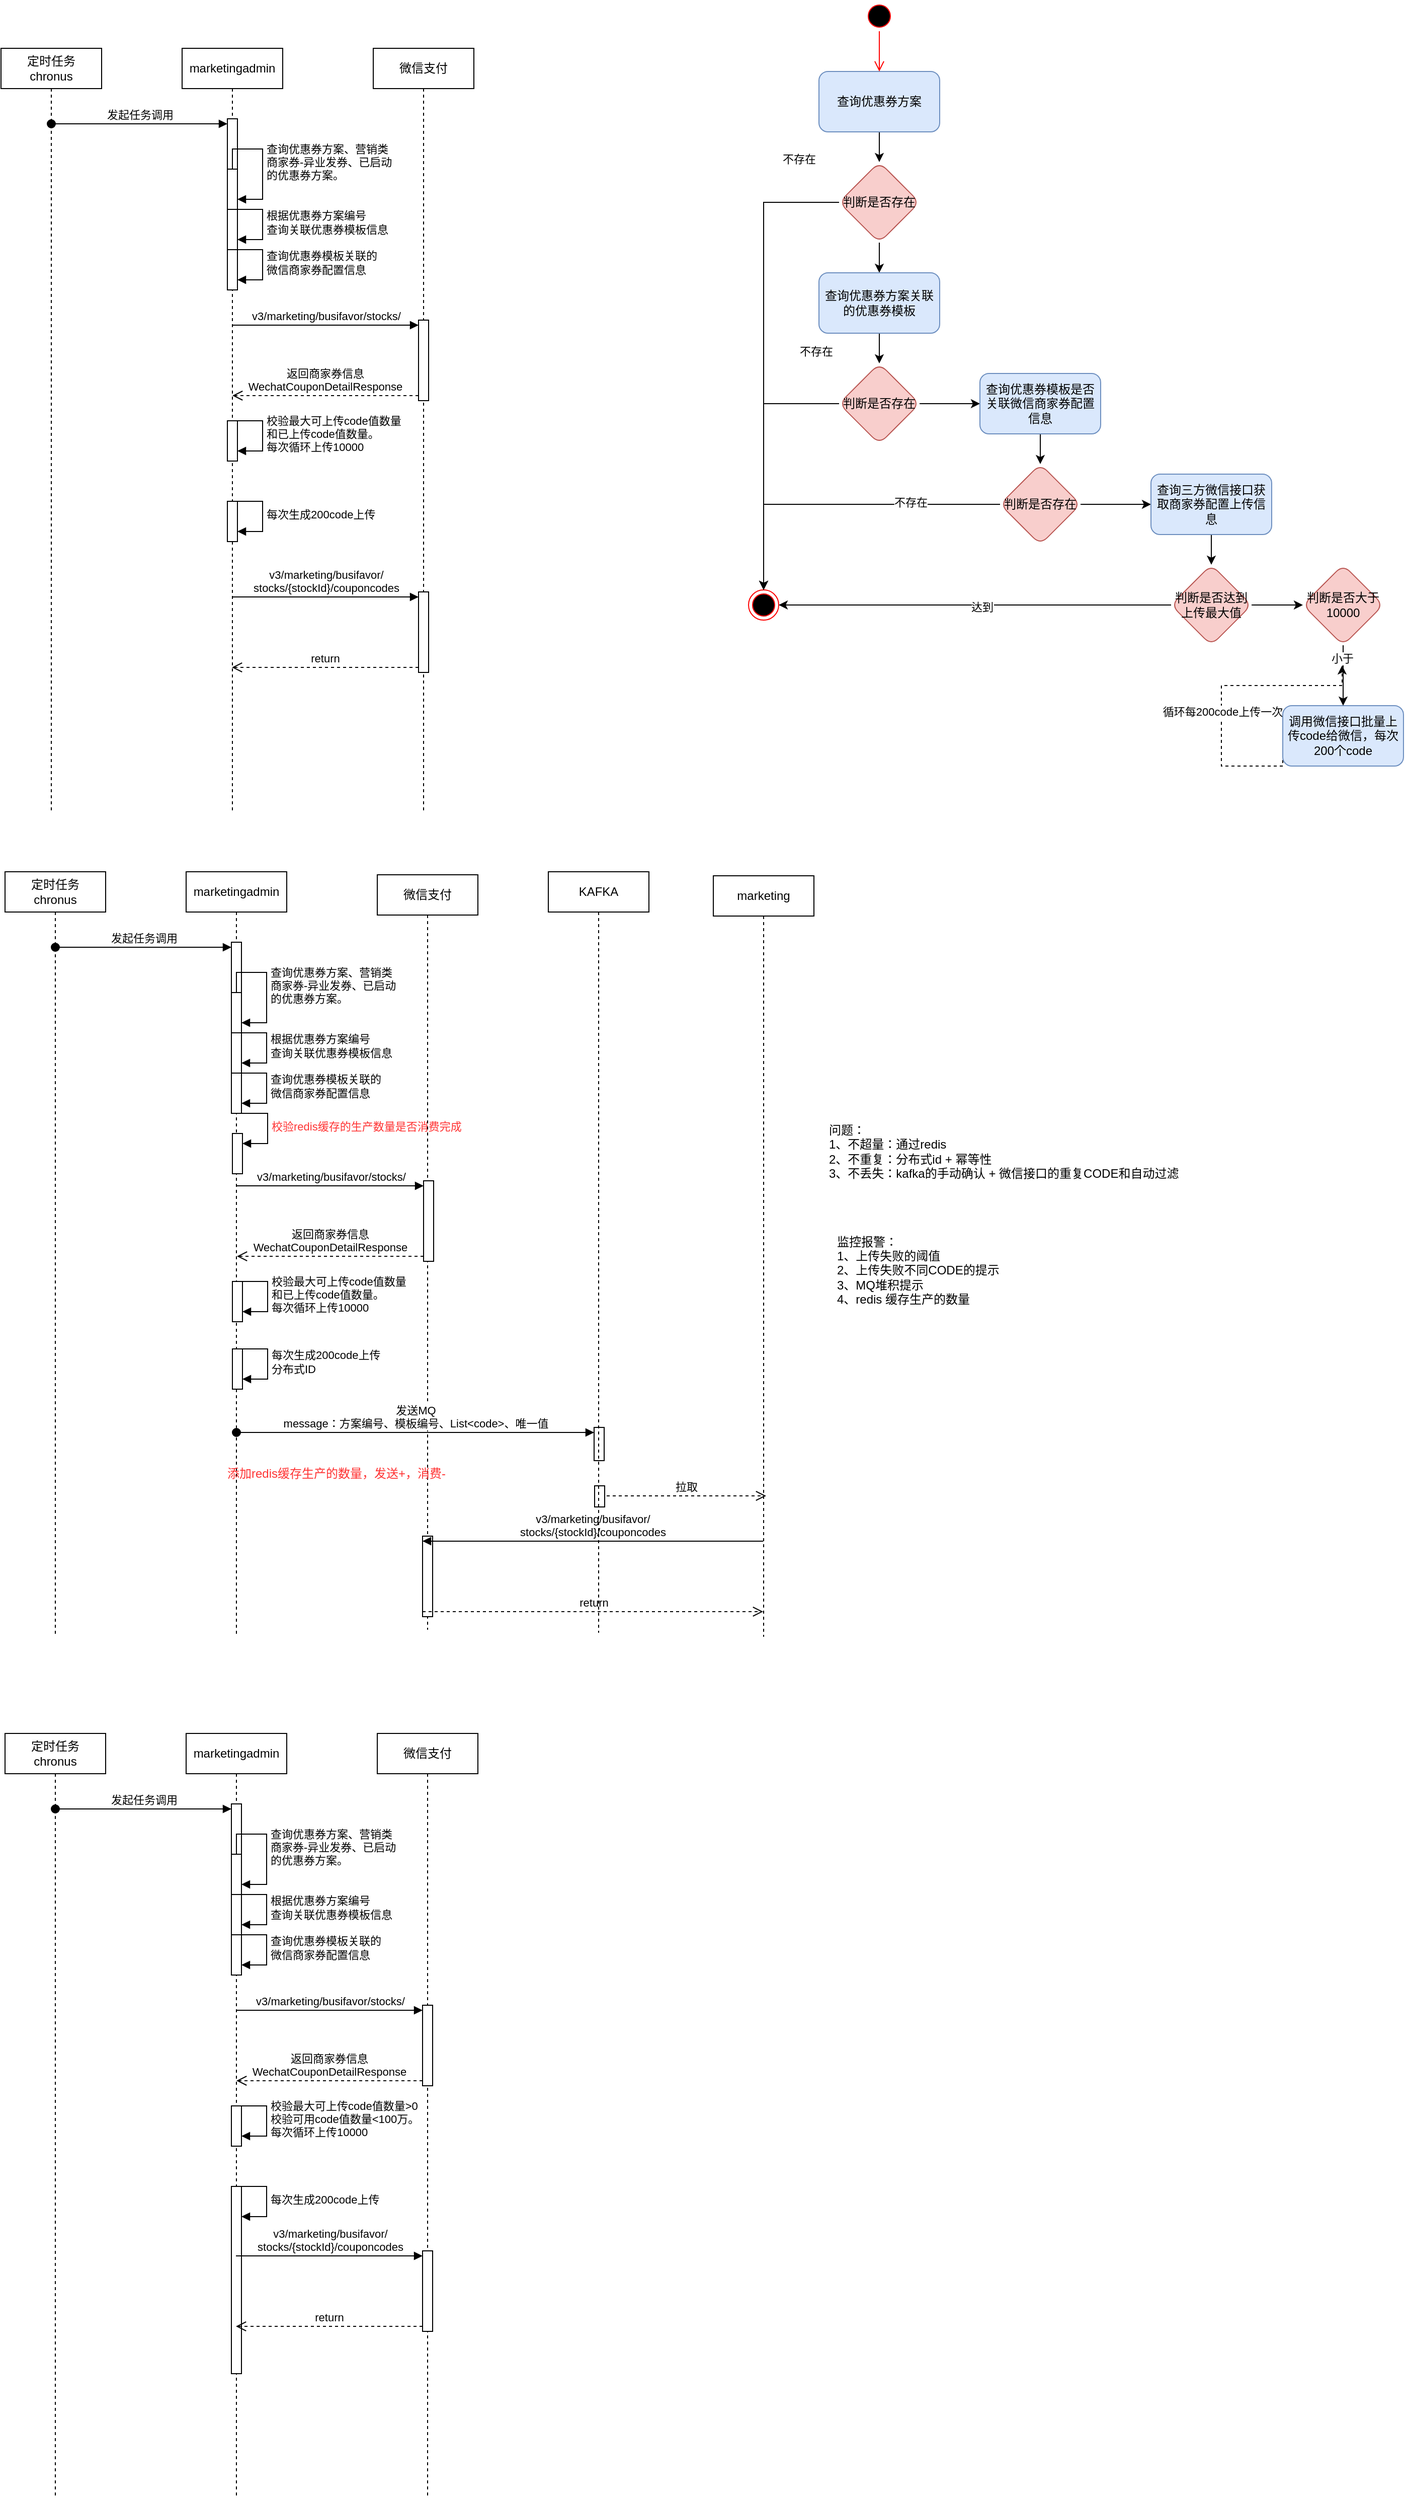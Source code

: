 <mxfile version="26.2.13">
  <diagram name="第 1 页" id="9Iu8Gb6HDnmRLWSJVNTP">
    <mxGraphModel dx="1428" dy="838" grid="0" gridSize="10" guides="1" tooltips="1" connect="1" arrows="1" fold="1" page="1" pageScale="1" pageWidth="827" pageHeight="1169" math="0" shadow="0">
      <root>
        <mxCell id="0" />
        <mxCell id="1" parent="0" />
        <mxCell id="CYJVAqYGloL1yQLMluif-1" value="定时任务&lt;div&gt;chronus&lt;/div&gt;" style="shape=umlLifeline;perimeter=lifelinePerimeter;whiteSpace=wrap;html=1;container=1;dropTarget=0;collapsible=0;recursiveResize=0;outlineConnect=0;portConstraint=eastwest;newEdgeStyle={&quot;curved&quot;:0,&quot;rounded&quot;:0};" parent="1" vertex="1">
          <mxGeometry x="183" y="63" width="100" height="760" as="geometry" />
        </mxCell>
        <mxCell id="CYJVAqYGloL1yQLMluif-2" value="marketingadmin" style="shape=umlLifeline;perimeter=lifelinePerimeter;whiteSpace=wrap;html=1;container=1;dropTarget=0;collapsible=0;recursiveResize=0;outlineConnect=0;portConstraint=eastwest;newEdgeStyle={&quot;curved&quot;:0,&quot;rounded&quot;:0};" parent="1" vertex="1">
          <mxGeometry x="363" y="63" width="100" height="760" as="geometry" />
        </mxCell>
        <mxCell id="CYJVAqYGloL1yQLMluif-5" value="" style="html=1;points=[[0,0,0,0,5],[0,1,0,0,-5],[1,0,0,0,5],[1,1,0,0,-5]];perimeter=orthogonalPerimeter;outlineConnect=0;targetShapes=umlLifeline;portConstraint=eastwest;newEdgeStyle={&quot;curved&quot;:0,&quot;rounded&quot;:0};" parent="CYJVAqYGloL1yQLMluif-2" vertex="1">
          <mxGeometry x="45" y="70" width="10" height="80" as="geometry" />
        </mxCell>
        <mxCell id="CYJVAqYGloL1yQLMluif-7" value="" style="html=1;points=[[0,0,0,0,5],[0,1,0,0,-5],[1,0,0,0,5],[1,1,0,0,-5]];perimeter=orthogonalPerimeter;outlineConnect=0;targetShapes=umlLifeline;portConstraint=eastwest;newEdgeStyle={&quot;curved&quot;:0,&quot;rounded&quot;:0};" parent="CYJVAqYGloL1yQLMluif-2" vertex="1">
          <mxGeometry x="45" y="120" width="10" height="40" as="geometry" />
        </mxCell>
        <mxCell id="CYJVAqYGloL1yQLMluif-8" value="查询优惠券方案、营销类&lt;div&gt;商家券-异业发券、已启动&lt;/div&gt;&lt;div&gt;的优惠券方案。&lt;/div&gt;" style="html=1;align=left;spacingLeft=2;endArrow=block;rounded=0;edgeStyle=orthogonalEdgeStyle;curved=0;rounded=0;" parent="CYJVAqYGloL1yQLMluif-2" target="CYJVAqYGloL1yQLMluif-7" edge="1">
          <mxGeometry relative="1" as="geometry">
            <mxPoint x="50" y="120" as="sourcePoint" />
            <Array as="points">
              <mxPoint x="50" y="100" />
              <mxPoint x="80" y="100" />
              <mxPoint x="80" y="150" />
            </Array>
          </mxGeometry>
        </mxCell>
        <mxCell id="CYJVAqYGloL1yQLMluif-9" value="" style="html=1;points=[[0,0,0,0,5],[0,1,0,0,-5],[1,0,0,0,5],[1,1,0,0,-5]];perimeter=orthogonalPerimeter;outlineConnect=0;targetShapes=umlLifeline;portConstraint=eastwest;newEdgeStyle={&quot;curved&quot;:0,&quot;rounded&quot;:0};" parent="CYJVAqYGloL1yQLMluif-2" vertex="1">
          <mxGeometry x="45" y="160" width="10" height="40" as="geometry" />
        </mxCell>
        <mxCell id="CYJVAqYGloL1yQLMluif-10" value="根据优惠券方案编号&lt;div&gt;查询关联优惠券模板信息&lt;/div&gt;" style="html=1;align=left;spacingLeft=2;endArrow=block;rounded=0;edgeStyle=orthogonalEdgeStyle;curved=0;rounded=0;" parent="CYJVAqYGloL1yQLMluif-2" target="CYJVAqYGloL1yQLMluif-9" edge="1">
          <mxGeometry relative="1" as="geometry">
            <mxPoint x="50" y="160" as="sourcePoint" />
            <Array as="points">
              <mxPoint x="80" y="190" />
            </Array>
          </mxGeometry>
        </mxCell>
        <mxCell id="CYJVAqYGloL1yQLMluif-11" value="" style="html=1;points=[[0,0,0,0,5],[0,1,0,0,-5],[1,0,0,0,5],[1,1,0,0,-5]];perimeter=orthogonalPerimeter;outlineConnect=0;targetShapes=umlLifeline;portConstraint=eastwest;newEdgeStyle={&quot;curved&quot;:0,&quot;rounded&quot;:0};" parent="CYJVAqYGloL1yQLMluif-2" vertex="1">
          <mxGeometry x="45" y="200" width="10" height="40" as="geometry" />
        </mxCell>
        <mxCell id="CYJVAqYGloL1yQLMluif-12" value="查询优惠券模板关联的&lt;div&gt;微信商家券配置信息&lt;/div&gt;" style="html=1;align=left;spacingLeft=2;endArrow=block;rounded=0;edgeStyle=orthogonalEdgeStyle;curved=0;rounded=0;" parent="CYJVAqYGloL1yQLMluif-2" target="CYJVAqYGloL1yQLMluif-11" edge="1">
          <mxGeometry relative="1" as="geometry">
            <mxPoint x="50" y="200" as="sourcePoint" />
            <Array as="points">
              <mxPoint x="80" y="230" />
            </Array>
          </mxGeometry>
        </mxCell>
        <mxCell id="CYJVAqYGloL1yQLMluif-16" value="" style="html=1;points=[[0,0,0,0,5],[0,1,0,0,-5],[1,0,0,0,5],[1,1,0,0,-5]];perimeter=orthogonalPerimeter;outlineConnect=0;targetShapes=umlLifeline;portConstraint=eastwest;newEdgeStyle={&quot;curved&quot;:0,&quot;rounded&quot;:0};" parent="CYJVAqYGloL1yQLMluif-2" vertex="1">
          <mxGeometry x="45" y="370" width="10" height="40" as="geometry" />
        </mxCell>
        <mxCell id="CYJVAqYGloL1yQLMluif-17" value="校验最大可上传code值数量&lt;div&gt;和已上传code值数量。&lt;/div&gt;&lt;div&gt;每次循环上传10000&lt;/div&gt;" style="html=1;align=left;spacingLeft=2;endArrow=block;rounded=0;edgeStyle=orthogonalEdgeStyle;curved=0;rounded=0;" parent="CYJVAqYGloL1yQLMluif-2" target="CYJVAqYGloL1yQLMluif-16" edge="1">
          <mxGeometry x="0.012" relative="1" as="geometry">
            <mxPoint x="50" y="370" as="sourcePoint" />
            <Array as="points">
              <mxPoint x="80" y="400" />
            </Array>
            <mxPoint as="offset" />
          </mxGeometry>
        </mxCell>
        <mxCell id="CYJVAqYGloL1yQLMluif-22" value="" style="html=1;points=[[0,0,0,0,5],[0,1,0,0,-5],[1,0,0,0,5],[1,1,0,0,-5]];perimeter=orthogonalPerimeter;outlineConnect=0;targetShapes=umlLifeline;portConstraint=eastwest;newEdgeStyle={&quot;curved&quot;:0,&quot;rounded&quot;:0};" parent="CYJVAqYGloL1yQLMluif-2" vertex="1">
          <mxGeometry x="45" y="450" width="10" height="40" as="geometry" />
        </mxCell>
        <mxCell id="CYJVAqYGloL1yQLMluif-23" value="每次生成200code上传" style="html=1;align=left;spacingLeft=2;endArrow=block;rounded=0;edgeStyle=orthogonalEdgeStyle;curved=0;rounded=0;" parent="CYJVAqYGloL1yQLMluif-2" target="CYJVAqYGloL1yQLMluif-22" edge="1">
          <mxGeometry relative="1" as="geometry">
            <mxPoint x="50" y="450" as="sourcePoint" />
            <Array as="points">
              <mxPoint x="80" y="480" />
            </Array>
          </mxGeometry>
        </mxCell>
        <mxCell id="CYJVAqYGloL1yQLMluif-3" value="微信支付" style="shape=umlLifeline;perimeter=lifelinePerimeter;whiteSpace=wrap;html=1;container=1;dropTarget=0;collapsible=0;recursiveResize=0;outlineConnect=0;portConstraint=eastwest;newEdgeStyle={&quot;curved&quot;:0,&quot;rounded&quot;:0};" parent="1" vertex="1">
          <mxGeometry x="553" y="63" width="100" height="760" as="geometry" />
        </mxCell>
        <mxCell id="CYJVAqYGloL1yQLMluif-13" value="" style="html=1;points=[[0,0,0,0,5],[0,1,0,0,-5],[1,0,0,0,5],[1,1,0,0,-5]];perimeter=orthogonalPerimeter;outlineConnect=0;targetShapes=umlLifeline;portConstraint=eastwest;newEdgeStyle={&quot;curved&quot;:0,&quot;rounded&quot;:0};" parent="CYJVAqYGloL1yQLMluif-3" vertex="1">
          <mxGeometry x="45" y="270" width="10" height="80" as="geometry" />
        </mxCell>
        <mxCell id="CYJVAqYGloL1yQLMluif-18" value="" style="html=1;points=[[0,0,0,0,5],[0,1,0,0,-5],[1,0,0,0,5],[1,1,0,0,-5]];perimeter=orthogonalPerimeter;outlineConnect=0;targetShapes=umlLifeline;portConstraint=eastwest;newEdgeStyle={&quot;curved&quot;:0,&quot;rounded&quot;:0};" parent="CYJVAqYGloL1yQLMluif-3" vertex="1">
          <mxGeometry x="45" y="540" width="10" height="80" as="geometry" />
        </mxCell>
        <mxCell id="CYJVAqYGloL1yQLMluif-19" value="v3/marketing/busifavor/&lt;div&gt;stocks/{stockId}/couponcodes&lt;/div&gt;" style="html=1;verticalAlign=bottom;endArrow=block;curved=0;rounded=0;entryX=0;entryY=0;entryDx=0;entryDy=5;" parent="CYJVAqYGloL1yQLMluif-3" target="CYJVAqYGloL1yQLMluif-18" edge="1">
          <mxGeometry relative="1" as="geometry">
            <mxPoint x="-140.5" y="545" as="sourcePoint" />
          </mxGeometry>
        </mxCell>
        <mxCell id="CYJVAqYGloL1yQLMluif-20" value="return" style="html=1;verticalAlign=bottom;endArrow=open;dashed=1;endSize=8;curved=0;rounded=0;exitX=0;exitY=1;exitDx=0;exitDy=-5;" parent="CYJVAqYGloL1yQLMluif-3" source="CYJVAqYGloL1yQLMluif-18" edge="1">
          <mxGeometry relative="1" as="geometry">
            <mxPoint x="-140.5" y="615" as="targetPoint" />
          </mxGeometry>
        </mxCell>
        <mxCell id="CYJVAqYGloL1yQLMluif-6" value="发起任务调用" style="html=1;verticalAlign=bottom;startArrow=oval;endArrow=block;startSize=8;curved=0;rounded=0;entryX=0;entryY=0;entryDx=0;entryDy=5;" parent="1" source="CYJVAqYGloL1yQLMluif-1" target="CYJVAqYGloL1yQLMluif-5" edge="1">
          <mxGeometry relative="1" as="geometry">
            <mxPoint x="343" y="138" as="sourcePoint" />
          </mxGeometry>
        </mxCell>
        <mxCell id="CYJVAqYGloL1yQLMluif-14" value="v3/marketing/busifavor/stocks/" style="html=1;verticalAlign=bottom;endArrow=block;curved=0;rounded=0;entryX=0;entryY=0;entryDx=0;entryDy=5;" parent="1" source="CYJVAqYGloL1yQLMluif-2" target="CYJVAqYGloL1yQLMluif-13" edge="1">
          <mxGeometry relative="1" as="geometry">
            <mxPoint x="528" y="338" as="sourcePoint" />
          </mxGeometry>
        </mxCell>
        <mxCell id="CYJVAqYGloL1yQLMluif-15" value="返回商家券信息&lt;div&gt;WechatCouponDetailResponse&lt;/div&gt;" style="html=1;verticalAlign=bottom;endArrow=open;dashed=1;endSize=8;curved=0;rounded=0;exitX=0;exitY=1;exitDx=0;exitDy=-5;" parent="1" source="CYJVAqYGloL1yQLMluif-13" target="CYJVAqYGloL1yQLMluif-2" edge="1">
          <mxGeometry x="0.003" relative="1" as="geometry">
            <mxPoint x="528" y="408" as="targetPoint" />
            <mxPoint as="offset" />
          </mxGeometry>
        </mxCell>
        <mxCell id="CYJVAqYGloL1yQLMluif-29" value="" style="edgeStyle=orthogonalEdgeStyle;rounded=0;orthogonalLoop=1;jettySize=auto;html=1;" parent="1" source="CYJVAqYGloL1yQLMluif-24" target="CYJVAqYGloL1yQLMluif-28" edge="1">
          <mxGeometry relative="1" as="geometry" />
        </mxCell>
        <mxCell id="CYJVAqYGloL1yQLMluif-24" value="查询优惠券方案" style="rounded=1;whiteSpace=wrap;html=1;fillColor=#dae8fc;strokeColor=#6c8ebf;" parent="1" vertex="1">
          <mxGeometry x="996" y="86" width="120" height="60" as="geometry" />
        </mxCell>
        <mxCell id="CYJVAqYGloL1yQLMluif-25" value="" style="ellipse;html=1;shape=endState;fillColor=#000000;strokeColor=#ff0000;" parent="1" vertex="1">
          <mxGeometry x="926" y="601" width="30" height="30" as="geometry" />
        </mxCell>
        <mxCell id="CYJVAqYGloL1yQLMluif-26" value="" style="ellipse;html=1;shape=startState;fillColor=#000000;strokeColor=#ff0000;" parent="1" vertex="1">
          <mxGeometry x="1041" y="16" width="30" height="30" as="geometry" />
        </mxCell>
        <mxCell id="CYJVAqYGloL1yQLMluif-27" value="" style="edgeStyle=orthogonalEdgeStyle;html=1;verticalAlign=bottom;endArrow=open;endSize=8;strokeColor=#ff0000;rounded=0;" parent="1" source="CYJVAqYGloL1yQLMluif-26" edge="1">
          <mxGeometry relative="1" as="geometry">
            <mxPoint x="1056" y="86" as="targetPoint" />
          </mxGeometry>
        </mxCell>
        <mxCell id="CYJVAqYGloL1yQLMluif-30" style="edgeStyle=orthogonalEdgeStyle;rounded=0;orthogonalLoop=1;jettySize=auto;html=1;exitX=0;exitY=0.5;exitDx=0;exitDy=0;entryX=0.5;entryY=0;entryDx=0;entryDy=0;" parent="1" source="CYJVAqYGloL1yQLMluif-28" target="CYJVAqYGloL1yQLMluif-25" edge="1">
          <mxGeometry relative="1" as="geometry" />
        </mxCell>
        <mxCell id="CYJVAqYGloL1yQLMluif-31" value="不存在" style="edgeLabel;html=1;align=center;verticalAlign=middle;resizable=0;points=[];" parent="CYJVAqYGloL1yQLMluif-30" vertex="1" connectable="0">
          <mxGeometry x="-0.246" y="1" relative="1" as="geometry">
            <mxPoint x="34" y="-142" as="offset" />
          </mxGeometry>
        </mxCell>
        <mxCell id="CYJVAqYGloL1yQLMluif-33" value="" style="edgeStyle=orthogonalEdgeStyle;rounded=0;orthogonalLoop=1;jettySize=auto;html=1;" parent="1" source="CYJVAqYGloL1yQLMluif-28" target="CYJVAqYGloL1yQLMluif-32" edge="1">
          <mxGeometry relative="1" as="geometry" />
        </mxCell>
        <mxCell id="CYJVAqYGloL1yQLMluif-28" value="判断是否存在" style="rhombus;whiteSpace=wrap;html=1;rounded=1;fillColor=#f8cecc;strokeColor=#b85450;" parent="1" vertex="1">
          <mxGeometry x="1016" y="176" width="80" height="80" as="geometry" />
        </mxCell>
        <mxCell id="CYJVAqYGloL1yQLMluif-36" value="" style="edgeStyle=orthogonalEdgeStyle;rounded=0;orthogonalLoop=1;jettySize=auto;html=1;" parent="1" source="CYJVAqYGloL1yQLMluif-32" target="CYJVAqYGloL1yQLMluif-35" edge="1">
          <mxGeometry relative="1" as="geometry" />
        </mxCell>
        <mxCell id="CYJVAqYGloL1yQLMluif-32" value="查询优惠券方案关联的优惠券模板" style="whiteSpace=wrap;html=1;rounded=1;fillColor=#dae8fc;strokeColor=#6c8ebf;" parent="1" vertex="1">
          <mxGeometry x="996" y="286" width="120" height="60" as="geometry" />
        </mxCell>
        <mxCell id="CYJVAqYGloL1yQLMluif-37" style="edgeStyle=orthogonalEdgeStyle;rounded=0;orthogonalLoop=1;jettySize=auto;html=1;exitX=0;exitY=0.5;exitDx=0;exitDy=0;" parent="1" source="CYJVAqYGloL1yQLMluif-35" target="CYJVAqYGloL1yQLMluif-25" edge="1">
          <mxGeometry relative="1" as="geometry" />
        </mxCell>
        <mxCell id="CYJVAqYGloL1yQLMluif-38" value="不存在" style="edgeLabel;html=1;align=center;verticalAlign=middle;resizable=0;points=[];" parent="CYJVAqYGloL1yQLMluif-37" vertex="1" connectable="0">
          <mxGeometry x="-0.459" y="-2" relative="1" as="geometry">
            <mxPoint x="47" y="-50" as="offset" />
          </mxGeometry>
        </mxCell>
        <mxCell id="CYJVAqYGloL1yQLMluif-40" value="" style="edgeStyle=orthogonalEdgeStyle;rounded=0;orthogonalLoop=1;jettySize=auto;html=1;" parent="1" source="CYJVAqYGloL1yQLMluif-35" target="CYJVAqYGloL1yQLMluif-39" edge="1">
          <mxGeometry relative="1" as="geometry" />
        </mxCell>
        <mxCell id="CYJVAqYGloL1yQLMluif-35" value="判断是否存在" style="rhombus;whiteSpace=wrap;html=1;rounded=1;fillColor=#f8cecc;strokeColor=#b85450;" parent="1" vertex="1">
          <mxGeometry x="1016" y="376" width="80" height="80" as="geometry" />
        </mxCell>
        <mxCell id="CYJVAqYGloL1yQLMluif-56" style="edgeStyle=orthogonalEdgeStyle;rounded=0;orthogonalLoop=1;jettySize=auto;html=1;exitX=0.5;exitY=1;exitDx=0;exitDy=0;entryX=0.5;entryY=0;entryDx=0;entryDy=0;" parent="1" source="CYJVAqYGloL1yQLMluif-39" target="CYJVAqYGloL1yQLMluif-41" edge="1">
          <mxGeometry relative="1" as="geometry" />
        </mxCell>
        <mxCell id="CYJVAqYGloL1yQLMluif-39" value="查询优惠券模板是否关联微信商家券配置信息" style="whiteSpace=wrap;html=1;rounded=1;fillColor=#dae8fc;strokeColor=#6c8ebf;" parent="1" vertex="1">
          <mxGeometry x="1156" y="386" width="120" height="60" as="geometry" />
        </mxCell>
        <mxCell id="CYJVAqYGloL1yQLMluif-43" style="edgeStyle=orthogonalEdgeStyle;rounded=0;orthogonalLoop=1;jettySize=auto;html=1;entryX=0.5;entryY=0;entryDx=0;entryDy=0;" parent="1" source="CYJVAqYGloL1yQLMluif-41" target="CYJVAqYGloL1yQLMluif-25" edge="1">
          <mxGeometry relative="1" as="geometry" />
        </mxCell>
        <mxCell id="CYJVAqYGloL1yQLMluif-44" value="不存在" style="edgeLabel;html=1;align=center;verticalAlign=middle;resizable=0;points=[];" parent="CYJVAqYGloL1yQLMluif-43" vertex="1" connectable="0">
          <mxGeometry x="-0.111" y="2" relative="1" as="geometry">
            <mxPoint x="53" y="-4" as="offset" />
          </mxGeometry>
        </mxCell>
        <mxCell id="CYJVAqYGloL1yQLMluif-46" value="" style="edgeStyle=orthogonalEdgeStyle;rounded=0;orthogonalLoop=1;jettySize=auto;html=1;" parent="1" source="CYJVAqYGloL1yQLMluif-41" target="CYJVAqYGloL1yQLMluif-45" edge="1">
          <mxGeometry relative="1" as="geometry" />
        </mxCell>
        <mxCell id="CYJVAqYGloL1yQLMluif-41" value="判断是否存在" style="rhombus;whiteSpace=wrap;html=1;rounded=1;fillColor=#f8cecc;strokeColor=#b85450;" parent="1" vertex="1">
          <mxGeometry x="1176" y="476" width="80" height="80" as="geometry" />
        </mxCell>
        <mxCell id="CYJVAqYGloL1yQLMluif-48" value="" style="edgeStyle=orthogonalEdgeStyle;rounded=0;orthogonalLoop=1;jettySize=auto;html=1;exitX=0.5;exitY=1;exitDx=0;exitDy=0;" parent="1" source="CYJVAqYGloL1yQLMluif-45" target="CYJVAqYGloL1yQLMluif-47" edge="1">
          <mxGeometry relative="1" as="geometry" />
        </mxCell>
        <mxCell id="CYJVAqYGloL1yQLMluif-45" value="查询三方微信接口获取商家券配置上传信息" style="whiteSpace=wrap;html=1;rounded=1;fillColor=#dae8fc;strokeColor=#6c8ebf;" parent="1" vertex="1">
          <mxGeometry x="1326" y="486" width="120" height="60" as="geometry" />
        </mxCell>
        <mxCell id="CYJVAqYGloL1yQLMluif-51" style="edgeStyle=orthogonalEdgeStyle;rounded=0;orthogonalLoop=1;jettySize=auto;html=1;exitX=0;exitY=0.5;exitDx=0;exitDy=0;entryX=1;entryY=0.5;entryDx=0;entryDy=0;" parent="1" source="CYJVAqYGloL1yQLMluif-47" target="CYJVAqYGloL1yQLMluif-25" edge="1">
          <mxGeometry relative="1" as="geometry" />
        </mxCell>
        <mxCell id="CYJVAqYGloL1yQLMluif-52" value="达到" style="edgeLabel;html=1;align=center;verticalAlign=middle;resizable=0;points=[];" parent="CYJVAqYGloL1yQLMluif-51" vertex="1" connectable="0">
          <mxGeometry x="-0.035" y="2" relative="1" as="geometry">
            <mxPoint as="offset" />
          </mxGeometry>
        </mxCell>
        <mxCell id="CYJVAqYGloL1yQLMluif-62" value="" style="edgeStyle=orthogonalEdgeStyle;rounded=0;orthogonalLoop=1;jettySize=auto;html=1;" parent="1" source="CYJVAqYGloL1yQLMluif-47" target="CYJVAqYGloL1yQLMluif-61" edge="1">
          <mxGeometry relative="1" as="geometry" />
        </mxCell>
        <mxCell id="CYJVAqYGloL1yQLMluif-47" value="判断是否达到上传最大值" style="rhombus;whiteSpace=wrap;html=1;rounded=1;fillColor=#f8cecc;strokeColor=#b85450;" parent="1" vertex="1">
          <mxGeometry x="1346" y="576" width="80" height="80" as="geometry" />
        </mxCell>
        <mxCell id="CYJVAqYGloL1yQLMluif-64" style="edgeStyle=orthogonalEdgeStyle;rounded=0;orthogonalLoop=1;jettySize=auto;html=1;exitX=0;exitY=0.5;exitDx=0;exitDy=0;dashed=1;" parent="1" source="CYJVAqYGloL1yQLMluif-53" edge="1">
          <mxGeometry relative="1" as="geometry">
            <mxPoint x="1516" y="676" as="targetPoint" />
            <Array as="points">
              <mxPoint x="1396" y="776" />
              <mxPoint x="1396" y="696" />
              <mxPoint x="1516" y="696" />
            </Array>
          </mxGeometry>
        </mxCell>
        <mxCell id="CYJVAqYGloL1yQLMluif-65" value="循环每200code上传一次" style="edgeLabel;html=1;align=center;verticalAlign=middle;resizable=0;points=[];" parent="CYJVAqYGloL1yQLMluif-64" vertex="1" connectable="0">
          <mxGeometry x="-0.065" y="-1" relative="1" as="geometry">
            <mxPoint as="offset" />
          </mxGeometry>
        </mxCell>
        <mxCell id="CYJVAqYGloL1yQLMluif-53" value="调用微信接口批量上传code给微信，每次200个code" style="whiteSpace=wrap;html=1;rounded=1;fillColor=#dae8fc;strokeColor=#6c8ebf;" parent="1" vertex="1">
          <mxGeometry x="1457" y="716" width="120" height="60" as="geometry" />
        </mxCell>
        <mxCell id="CYJVAqYGloL1yQLMluif-63" style="edgeStyle=orthogonalEdgeStyle;rounded=0;orthogonalLoop=1;jettySize=auto;html=1;exitX=0.5;exitY=1;exitDx=0;exitDy=0;" parent="1" source="CYJVAqYGloL1yQLMluif-61" target="CYJVAqYGloL1yQLMluif-53" edge="1">
          <mxGeometry relative="1" as="geometry" />
        </mxCell>
        <mxCell id="CYJVAqYGloL1yQLMluif-66" value="小于" style="edgeLabel;html=1;align=center;verticalAlign=middle;resizable=0;points=[];" parent="CYJVAqYGloL1yQLMluif-63" vertex="1" connectable="0">
          <mxGeometry x="-0.578" y="-1" relative="1" as="geometry">
            <mxPoint as="offset" />
          </mxGeometry>
        </mxCell>
        <mxCell id="CYJVAqYGloL1yQLMluif-61" value="判断是否大于10000" style="rhombus;whiteSpace=wrap;html=1;fillColor=#f8cecc;strokeColor=#b85450;rounded=1;" parent="1" vertex="1">
          <mxGeometry x="1477" y="576" width="80" height="80" as="geometry" />
        </mxCell>
        <mxCell id="CYJVAqYGloL1yQLMluif-67" value="定时任务&lt;div&gt;chronus&lt;/div&gt;" style="shape=umlLifeline;perimeter=lifelinePerimeter;whiteSpace=wrap;html=1;container=1;dropTarget=0;collapsible=0;recursiveResize=0;outlineConnect=0;portConstraint=eastwest;newEdgeStyle={&quot;curved&quot;:0,&quot;rounded&quot;:0};" parent="1" vertex="1">
          <mxGeometry x="187" y="881" width="100" height="760" as="geometry" />
        </mxCell>
        <mxCell id="CYJVAqYGloL1yQLMluif-68" value="marketingadmin" style="shape=umlLifeline;perimeter=lifelinePerimeter;whiteSpace=wrap;html=1;container=1;dropTarget=0;collapsible=0;recursiveResize=0;outlineConnect=0;portConstraint=eastwest;newEdgeStyle={&quot;curved&quot;:0,&quot;rounded&quot;:0};" parent="1" vertex="1">
          <mxGeometry x="367" y="881" width="100" height="760" as="geometry" />
        </mxCell>
        <mxCell id="CYJVAqYGloL1yQLMluif-69" value="" style="html=1;points=[[0,0,0,0,5],[0,1,0,0,-5],[1,0,0,0,5],[1,1,0,0,-5]];perimeter=orthogonalPerimeter;outlineConnect=0;targetShapes=umlLifeline;portConstraint=eastwest;newEdgeStyle={&quot;curved&quot;:0,&quot;rounded&quot;:0};" parent="CYJVAqYGloL1yQLMluif-68" vertex="1">
          <mxGeometry x="45" y="70" width="10" height="80" as="geometry" />
        </mxCell>
        <mxCell id="CYJVAqYGloL1yQLMluif-70" value="" style="html=1;points=[[0,0,0,0,5],[0,1,0,0,-5],[1,0,0,0,5],[1,1,0,0,-5]];perimeter=orthogonalPerimeter;outlineConnect=0;targetShapes=umlLifeline;portConstraint=eastwest;newEdgeStyle={&quot;curved&quot;:0,&quot;rounded&quot;:0};" parent="CYJVAqYGloL1yQLMluif-68" vertex="1">
          <mxGeometry x="45" y="120" width="10" height="40" as="geometry" />
        </mxCell>
        <mxCell id="CYJVAqYGloL1yQLMluif-71" value="查询优惠券方案、营销类&lt;div&gt;商家券-异业发券、已启动&lt;/div&gt;&lt;div&gt;的优惠券方案。&lt;/div&gt;" style="html=1;align=left;spacingLeft=2;endArrow=block;rounded=0;edgeStyle=orthogonalEdgeStyle;curved=0;rounded=0;" parent="CYJVAqYGloL1yQLMluif-68" target="CYJVAqYGloL1yQLMluif-70" edge="1">
          <mxGeometry x="0.008" relative="1" as="geometry">
            <mxPoint x="50" y="120" as="sourcePoint" />
            <Array as="points">
              <mxPoint x="50" y="100" />
              <mxPoint x="80" y="100" />
              <mxPoint x="80" y="150" />
            </Array>
            <mxPoint as="offset" />
          </mxGeometry>
        </mxCell>
        <mxCell id="CYJVAqYGloL1yQLMluif-72" value="" style="html=1;points=[[0,0,0,0,5],[0,1,0,0,-5],[1,0,0,0,5],[1,1,0,0,-5]];perimeter=orthogonalPerimeter;outlineConnect=0;targetShapes=umlLifeline;portConstraint=eastwest;newEdgeStyle={&quot;curved&quot;:0,&quot;rounded&quot;:0};" parent="CYJVAqYGloL1yQLMluif-68" vertex="1">
          <mxGeometry x="45" y="160" width="10" height="40" as="geometry" />
        </mxCell>
        <mxCell id="CYJVAqYGloL1yQLMluif-73" value="根据优惠券方案编号&lt;div&gt;查询关联优惠券模板信息&lt;/div&gt;" style="html=1;align=left;spacingLeft=2;endArrow=block;rounded=0;edgeStyle=orthogonalEdgeStyle;curved=0;rounded=0;" parent="CYJVAqYGloL1yQLMluif-68" target="CYJVAqYGloL1yQLMluif-72" edge="1">
          <mxGeometry relative="1" as="geometry">
            <mxPoint x="50" y="160" as="sourcePoint" />
            <Array as="points">
              <mxPoint x="80" y="190" />
            </Array>
          </mxGeometry>
        </mxCell>
        <mxCell id="CYJVAqYGloL1yQLMluif-74" value="" style="html=1;points=[[0,0,0,0,5],[0,1,0,0,-5],[1,0,0,0,5],[1,1,0,0,-5]];perimeter=orthogonalPerimeter;outlineConnect=0;targetShapes=umlLifeline;portConstraint=eastwest;newEdgeStyle={&quot;curved&quot;:0,&quot;rounded&quot;:0};" parent="CYJVAqYGloL1yQLMluif-68" vertex="1">
          <mxGeometry x="45" y="200" width="10" height="40" as="geometry" />
        </mxCell>
        <mxCell id="CYJVAqYGloL1yQLMluif-75" value="查询优惠券模板关联的&lt;div&gt;微信商家券配置信息&lt;/div&gt;" style="html=1;align=left;spacingLeft=2;endArrow=block;rounded=0;edgeStyle=orthogonalEdgeStyle;curved=0;rounded=0;" parent="CYJVAqYGloL1yQLMluif-68" target="CYJVAqYGloL1yQLMluif-74" edge="1">
          <mxGeometry relative="1" as="geometry">
            <mxPoint x="50" y="200" as="sourcePoint" />
            <Array as="points">
              <mxPoint x="80" y="230" />
            </Array>
          </mxGeometry>
        </mxCell>
        <mxCell id="CYJVAqYGloL1yQLMluif-100" value="" style="html=1;points=[[0,0,0,0,5],[0,1,0,0,-5],[1,0,0,0,5],[1,1,0,0,-5]];perimeter=orthogonalPerimeter;outlineConnect=0;targetShapes=umlLifeline;portConstraint=eastwest;newEdgeStyle={&quot;curved&quot;:0,&quot;rounded&quot;:0};" parent="CYJVAqYGloL1yQLMluif-68" vertex="1">
          <mxGeometry x="46" y="260" width="10" height="40" as="geometry" />
        </mxCell>
        <mxCell id="CYJVAqYGloL1yQLMluif-101" value="&lt;font style=&quot;color: rgb(255, 51, 51);&quot;&gt;校验redis缓存的生产数量是否消费完成&lt;/font&gt;" style="html=1;align=left;spacingLeft=2;endArrow=block;rounded=0;edgeStyle=orthogonalEdgeStyle;curved=0;rounded=0;" parent="CYJVAqYGloL1yQLMluif-68" target="CYJVAqYGloL1yQLMluif-100" edge="1">
          <mxGeometry relative="1" as="geometry">
            <mxPoint x="51" y="240" as="sourcePoint" />
            <Array as="points">
              <mxPoint x="81" y="270" />
            </Array>
          </mxGeometry>
        </mxCell>
        <mxCell id="CYJVAqYGloL1yQLMluif-80" value="微信支付" style="shape=umlLifeline;perimeter=lifelinePerimeter;whiteSpace=wrap;html=1;container=1;dropTarget=0;collapsible=0;recursiveResize=0;outlineConnect=0;portConstraint=eastwest;newEdgeStyle={&quot;curved&quot;:0,&quot;rounded&quot;:0};" parent="1" vertex="1">
          <mxGeometry x="557" y="884" width="100" height="750" as="geometry" />
        </mxCell>
        <mxCell id="CYJVAqYGloL1yQLMluif-82" value="" style="html=1;points=[[0,0,0,0,5],[0,1,0,0,-5],[1,0,0,0,5],[1,1,0,0,-5]];perimeter=orthogonalPerimeter;outlineConnect=0;targetShapes=umlLifeline;portConstraint=eastwest;newEdgeStyle={&quot;curved&quot;:0,&quot;rounded&quot;:0};" parent="CYJVAqYGloL1yQLMluif-80" vertex="1">
          <mxGeometry x="45" y="657" width="10" height="80" as="geometry" />
        </mxCell>
        <mxCell id="CYJVAqYGloL1yQLMluif-83" value="v3/marketing/busifavor/&lt;div&gt;stocks/{stockId}/couponcodes&lt;/div&gt;" style="html=1;verticalAlign=bottom;endArrow=block;curved=0;rounded=0;entryX=0;entryY=0;entryDx=0;entryDy=5;" parent="CYJVAqYGloL1yQLMluif-80" target="CYJVAqYGloL1yQLMluif-82" edge="1">
          <mxGeometry relative="1" as="geometry">
            <mxPoint x="383.5" y="662" as="sourcePoint" />
          </mxGeometry>
        </mxCell>
        <mxCell id="CYJVAqYGloL1yQLMluif-84" value="return" style="html=1;verticalAlign=bottom;endArrow=open;dashed=1;endSize=8;curved=0;rounded=0;exitX=0;exitY=1;exitDx=0;exitDy=-5;" parent="CYJVAqYGloL1yQLMluif-80" source="CYJVAqYGloL1yQLMluif-82" edge="1">
          <mxGeometry relative="1" as="geometry">
            <mxPoint x="383.5" y="732" as="targetPoint" />
          </mxGeometry>
        </mxCell>
        <mxCell id="CYJVAqYGloL1yQLMluif-76" value="" style="html=1;points=[[0,0,0,0,5],[0,1,0,0,-5],[1,0,0,0,5],[1,1,0,0,-5]];perimeter=orthogonalPerimeter;outlineConnect=0;targetShapes=umlLifeline;portConstraint=eastwest;newEdgeStyle={&quot;curved&quot;:0,&quot;rounded&quot;:0};" parent="CYJVAqYGloL1yQLMluif-80" vertex="1">
          <mxGeometry x="-144" y="404" width="10" height="40" as="geometry" />
        </mxCell>
        <mxCell id="CYJVAqYGloL1yQLMluif-77" value="校验最大可上传code值数量&lt;div&gt;和已上传code值数量。&lt;/div&gt;&lt;div&gt;每次循环上传10000&lt;/div&gt;" style="html=1;align=left;spacingLeft=2;endArrow=block;rounded=0;edgeStyle=orthogonalEdgeStyle;curved=0;rounded=0;" parent="CYJVAqYGloL1yQLMluif-80" target="CYJVAqYGloL1yQLMluif-76" edge="1">
          <mxGeometry x="0.012" relative="1" as="geometry">
            <mxPoint x="-139" y="404" as="sourcePoint" />
            <Array as="points">
              <mxPoint x="-109" y="434" />
            </Array>
            <mxPoint as="offset" />
          </mxGeometry>
        </mxCell>
        <mxCell id="CYJVAqYGloL1yQLMluif-78" value="" style="html=1;points=[[0,0,0,0,5],[0,1,0,0,-5],[1,0,0,0,5],[1,1,0,0,-5]];perimeter=orthogonalPerimeter;outlineConnect=0;targetShapes=umlLifeline;portConstraint=eastwest;newEdgeStyle={&quot;curved&quot;:0,&quot;rounded&quot;:0};" parent="CYJVAqYGloL1yQLMluif-80" vertex="1">
          <mxGeometry x="-144" y="471" width="10" height="40" as="geometry" />
        </mxCell>
        <mxCell id="CYJVAqYGloL1yQLMluif-79" value="每次生成200code上传&lt;div&gt;分布式ID&lt;/div&gt;" style="html=1;align=left;spacingLeft=2;endArrow=block;rounded=0;edgeStyle=orthogonalEdgeStyle;curved=0;rounded=0;" parent="CYJVAqYGloL1yQLMluif-80" target="CYJVAqYGloL1yQLMluif-78" edge="1">
          <mxGeometry x="0.012" relative="1" as="geometry">
            <mxPoint x="-139" y="471" as="sourcePoint" />
            <Array as="points">
              <mxPoint x="-109" y="501" />
            </Array>
            <mxPoint as="offset" />
          </mxGeometry>
        </mxCell>
        <mxCell id="CYJVAqYGloL1yQLMluif-81" value="" style="html=1;points=[[0,0,0,0,5],[0,1,0,0,-5],[1,0,0,0,5],[1,1,0,0,-5]];perimeter=orthogonalPerimeter;outlineConnect=0;targetShapes=umlLifeline;portConstraint=eastwest;newEdgeStyle={&quot;curved&quot;:0,&quot;rounded&quot;:0};" parent="CYJVAqYGloL1yQLMluif-80" vertex="1">
          <mxGeometry x="46" y="304" width="10" height="80" as="geometry" />
        </mxCell>
        <mxCell id="CYJVAqYGloL1yQLMluif-86" value="v3/marketing/busifavor/stocks/" style="html=1;verticalAlign=bottom;endArrow=block;curved=0;rounded=0;entryX=0;entryY=0;entryDx=0;entryDy=5;" parent="CYJVAqYGloL1yQLMluif-80" target="CYJVAqYGloL1yQLMluif-81" edge="1">
          <mxGeometry relative="1" as="geometry">
            <mxPoint x="-139.5" y="309" as="sourcePoint" />
          </mxGeometry>
        </mxCell>
        <mxCell id="CYJVAqYGloL1yQLMluif-87" value="返回商家券信息&lt;div&gt;WechatCouponDetailResponse&lt;/div&gt;" style="html=1;verticalAlign=bottom;endArrow=open;dashed=1;endSize=8;curved=0;rounded=0;exitX=0;exitY=1;exitDx=0;exitDy=-5;" parent="CYJVAqYGloL1yQLMluif-80" source="CYJVAqYGloL1yQLMluif-81" edge="1">
          <mxGeometry x="0.003" relative="1" as="geometry">
            <mxPoint x="-139.5" y="379" as="targetPoint" />
            <mxPoint as="offset" />
          </mxGeometry>
        </mxCell>
        <mxCell id="CYJVAqYGloL1yQLMluif-92" value="" style="html=1;points=[[0,0,0,0,5],[0,1,0,0,-5],[1,0,0,0,5],[1,1,0,0,-5]];perimeter=orthogonalPerimeter;outlineConnect=0;targetShapes=umlLifeline;portConstraint=eastwest;newEdgeStyle={&quot;curved&quot;:0,&quot;rounded&quot;:0};" parent="CYJVAqYGloL1yQLMluif-80" vertex="1">
          <mxGeometry x="215.5" y="549" width="10" height="33" as="geometry" />
        </mxCell>
        <mxCell id="CYJVAqYGloL1yQLMluif-93" value="发送MQ&lt;div&gt;message：方案编号、模板编号、List&amp;lt;code&amp;gt;、唯一值&lt;/div&gt;" style="html=1;verticalAlign=bottom;startArrow=oval;endArrow=block;startSize=8;curved=0;rounded=0;entryX=0;entryY=0;entryDx=0;entryDy=5;" parent="CYJVAqYGloL1yQLMluif-80" target="CYJVAqYGloL1yQLMluif-92" edge="1">
          <mxGeometry x="0.001" relative="1" as="geometry">
            <mxPoint x="-140" y="554" as="sourcePoint" />
            <mxPoint as="offset" />
          </mxGeometry>
        </mxCell>
        <mxCell id="CYJVAqYGloL1yQLMluif-94" value="" style="html=1;points=[[0,0,0,0,5],[0,1,0,0,-5],[1,0,0,0,5],[1,1,0,0,-5]];perimeter=orthogonalPerimeter;outlineConnect=0;targetShapes=umlLifeline;portConstraint=eastwest;newEdgeStyle={&quot;curved&quot;:0,&quot;rounded&quot;:0};" parent="CYJVAqYGloL1yQLMluif-80" vertex="1">
          <mxGeometry x="216" y="607" width="10" height="21" as="geometry" />
        </mxCell>
        <mxCell id="CYJVAqYGloL1yQLMluif-96" value="拉取" style="html=1;verticalAlign=bottom;endArrow=open;dashed=1;endSize=8;curved=0;rounded=0;" parent="CYJVAqYGloL1yQLMluif-80" edge="1">
          <mxGeometry x="-0.003" relative="1" as="geometry">
            <mxPoint x="386.5" y="617" as="targetPoint" />
            <mxPoint x="228" y="617" as="sourcePoint" />
            <mxPoint as="offset" />
          </mxGeometry>
        </mxCell>
        <mxCell id="CYJVAqYGloL1yQLMluif-97" value="&lt;font color=&quot;#ff3333&quot;&gt;添加redis缓存生产的数量，发送+，消费-&lt;/font&gt;" style="text;html=1;align=center;verticalAlign=middle;resizable=0;points=[];autosize=1;strokeColor=none;fillColor=none;" parent="CYJVAqYGloL1yQLMluif-80" vertex="1">
          <mxGeometry x="-159" y="582" width="235" height="26" as="geometry" />
        </mxCell>
        <mxCell id="CYJVAqYGloL1yQLMluif-85" value="发起任务调用" style="html=1;verticalAlign=bottom;startArrow=oval;endArrow=block;startSize=8;curved=0;rounded=0;entryX=0;entryY=0;entryDx=0;entryDy=5;" parent="1" source="CYJVAqYGloL1yQLMluif-67" target="CYJVAqYGloL1yQLMluif-69" edge="1">
          <mxGeometry relative="1" as="geometry">
            <mxPoint x="347" y="956" as="sourcePoint" />
          </mxGeometry>
        </mxCell>
        <mxCell id="CYJVAqYGloL1yQLMluif-88" value="KAFKA" style="shape=umlLifeline;perimeter=lifelinePerimeter;whiteSpace=wrap;html=1;container=1;dropTarget=0;collapsible=0;recursiveResize=0;outlineConnect=0;portConstraint=eastwest;newEdgeStyle={&quot;curved&quot;:0,&quot;rounded&quot;:0};" parent="1" vertex="1">
          <mxGeometry x="727" y="881" width="100" height="756" as="geometry" />
        </mxCell>
        <mxCell id="CYJVAqYGloL1yQLMluif-89" value="marketing" style="shape=umlLifeline;perimeter=lifelinePerimeter;whiteSpace=wrap;html=1;container=1;dropTarget=0;collapsible=0;recursiveResize=0;outlineConnect=0;portConstraint=eastwest;newEdgeStyle={&quot;curved&quot;:0,&quot;rounded&quot;:0};" parent="1" vertex="1">
          <mxGeometry x="891" y="885" width="100" height="756" as="geometry" />
        </mxCell>
        <mxCell id="CYJVAqYGloL1yQLMluif-91" value="&lt;div&gt;问题：&lt;/div&gt;1、不超量：通过redis&lt;div&gt;2、不重复：分布式id + 幂等性&lt;/div&gt;&lt;div&gt;3、不丢失：kafka的手动确认 + 微信接口的重复CODE和自动过滤&lt;/div&gt;" style="text;html=1;align=left;verticalAlign=middle;resizable=0;points=[];autosize=1;strokeColor=none;fillColor=none;" parent="1" vertex="1">
          <mxGeometry x="1004" y="1124" width="366" height="70" as="geometry" />
        </mxCell>
        <mxCell id="CYJVAqYGloL1yQLMluif-99" value="监控报警：&lt;div&gt;1、上传失败的阈值&lt;/div&gt;&lt;div&gt;2、上传失败不同CODE的提示&lt;/div&gt;&lt;div&gt;3、MQ堆积提示&lt;/div&gt;&lt;div&gt;4、redis 缓存生产的数量&lt;/div&gt;" style="text;html=1;align=left;verticalAlign=middle;resizable=0;points=[];autosize=1;strokeColor=none;fillColor=none;" parent="1" vertex="1">
          <mxGeometry x="1012" y="1235" width="179" height="84" as="geometry" />
        </mxCell>
        <mxCell id="TNaL0VDnhE6nm00tMQwp-1" value="定时任务&lt;div&gt;chronus&lt;/div&gt;" style="shape=umlLifeline;perimeter=lifelinePerimeter;whiteSpace=wrap;html=1;container=1;dropTarget=0;collapsible=0;recursiveResize=0;outlineConnect=0;portConstraint=eastwest;newEdgeStyle={&quot;curved&quot;:0,&quot;rounded&quot;:0};" vertex="1" parent="1">
          <mxGeometry x="187" y="1737" width="100" height="760" as="geometry" />
        </mxCell>
        <mxCell id="TNaL0VDnhE6nm00tMQwp-2" value="marketingadmin" style="shape=umlLifeline;perimeter=lifelinePerimeter;whiteSpace=wrap;html=1;container=1;dropTarget=0;collapsible=0;recursiveResize=0;outlineConnect=0;portConstraint=eastwest;newEdgeStyle={&quot;curved&quot;:0,&quot;rounded&quot;:0};" vertex="1" parent="1">
          <mxGeometry x="367" y="1737" width="100" height="760" as="geometry" />
        </mxCell>
        <mxCell id="TNaL0VDnhE6nm00tMQwp-3" value="" style="html=1;points=[[0,0,0,0,5],[0,1,0,0,-5],[1,0,0,0,5],[1,1,0,0,-5]];perimeter=orthogonalPerimeter;outlineConnect=0;targetShapes=umlLifeline;portConstraint=eastwest;newEdgeStyle={&quot;curved&quot;:0,&quot;rounded&quot;:0};" vertex="1" parent="TNaL0VDnhE6nm00tMQwp-2">
          <mxGeometry x="45" y="70" width="10" height="80" as="geometry" />
        </mxCell>
        <mxCell id="TNaL0VDnhE6nm00tMQwp-4" value="" style="html=1;points=[[0,0,0,0,5],[0,1,0,0,-5],[1,0,0,0,5],[1,1,0,0,-5]];perimeter=orthogonalPerimeter;outlineConnect=0;targetShapes=umlLifeline;portConstraint=eastwest;newEdgeStyle={&quot;curved&quot;:0,&quot;rounded&quot;:0};" vertex="1" parent="TNaL0VDnhE6nm00tMQwp-2">
          <mxGeometry x="45" y="120" width="10" height="40" as="geometry" />
        </mxCell>
        <mxCell id="TNaL0VDnhE6nm00tMQwp-5" value="查询优惠券方案、营销类&lt;div&gt;商家券-异业发券、已启动&lt;/div&gt;&lt;div&gt;的优惠券方案。&lt;/div&gt;" style="html=1;align=left;spacingLeft=2;endArrow=block;rounded=0;edgeStyle=orthogonalEdgeStyle;curved=0;rounded=0;" edge="1" parent="TNaL0VDnhE6nm00tMQwp-2" target="TNaL0VDnhE6nm00tMQwp-4">
          <mxGeometry relative="1" as="geometry">
            <mxPoint x="50" y="120" as="sourcePoint" />
            <Array as="points">
              <mxPoint x="50" y="100" />
              <mxPoint x="80" y="100" />
              <mxPoint x="80" y="150" />
            </Array>
          </mxGeometry>
        </mxCell>
        <mxCell id="TNaL0VDnhE6nm00tMQwp-6" value="" style="html=1;points=[[0,0,0,0,5],[0,1,0,0,-5],[1,0,0,0,5],[1,1,0,0,-5]];perimeter=orthogonalPerimeter;outlineConnect=0;targetShapes=umlLifeline;portConstraint=eastwest;newEdgeStyle={&quot;curved&quot;:0,&quot;rounded&quot;:0};" vertex="1" parent="TNaL0VDnhE6nm00tMQwp-2">
          <mxGeometry x="45" y="160" width="10" height="40" as="geometry" />
        </mxCell>
        <mxCell id="TNaL0VDnhE6nm00tMQwp-7" value="根据优惠券方案编号&lt;div&gt;查询关联优惠券模板信息&lt;/div&gt;" style="html=1;align=left;spacingLeft=2;endArrow=block;rounded=0;edgeStyle=orthogonalEdgeStyle;curved=0;rounded=0;" edge="1" parent="TNaL0VDnhE6nm00tMQwp-2" target="TNaL0VDnhE6nm00tMQwp-6">
          <mxGeometry relative="1" as="geometry">
            <mxPoint x="50" y="160" as="sourcePoint" />
            <Array as="points">
              <mxPoint x="80" y="190" />
            </Array>
          </mxGeometry>
        </mxCell>
        <mxCell id="TNaL0VDnhE6nm00tMQwp-8" value="" style="html=1;points=[[0,0,0,0,5],[0,1,0,0,-5],[1,0,0,0,5],[1,1,0,0,-5]];perimeter=orthogonalPerimeter;outlineConnect=0;targetShapes=umlLifeline;portConstraint=eastwest;newEdgeStyle={&quot;curved&quot;:0,&quot;rounded&quot;:0};" vertex="1" parent="TNaL0VDnhE6nm00tMQwp-2">
          <mxGeometry x="45" y="200" width="10" height="40" as="geometry" />
        </mxCell>
        <mxCell id="TNaL0VDnhE6nm00tMQwp-9" value="查询优惠券模板关联的&lt;div&gt;微信商家券配置信息&lt;/div&gt;" style="html=1;align=left;spacingLeft=2;endArrow=block;rounded=0;edgeStyle=orthogonalEdgeStyle;curved=0;rounded=0;" edge="1" parent="TNaL0VDnhE6nm00tMQwp-2" target="TNaL0VDnhE6nm00tMQwp-8">
          <mxGeometry relative="1" as="geometry">
            <mxPoint x="50" y="200" as="sourcePoint" />
            <Array as="points">
              <mxPoint x="80" y="230" />
            </Array>
          </mxGeometry>
        </mxCell>
        <mxCell id="TNaL0VDnhE6nm00tMQwp-10" value="" style="html=1;points=[[0,0,0,0,5],[0,1,0,0,-5],[1,0,0,0,5],[1,1,0,0,-5]];perimeter=orthogonalPerimeter;outlineConnect=0;targetShapes=umlLifeline;portConstraint=eastwest;newEdgeStyle={&quot;curved&quot;:0,&quot;rounded&quot;:0};" vertex="1" parent="TNaL0VDnhE6nm00tMQwp-2">
          <mxGeometry x="45" y="370" width="10" height="40" as="geometry" />
        </mxCell>
        <mxCell id="TNaL0VDnhE6nm00tMQwp-11" value="校验最大可上传code值数量&amp;gt;0&lt;div&gt;校验可用code值数量&amp;lt;100万。&lt;/div&gt;&lt;div&gt;每次循环上传10000&lt;/div&gt;" style="html=1;align=left;spacingLeft=2;endArrow=block;rounded=0;edgeStyle=orthogonalEdgeStyle;curved=0;rounded=0;" edge="1" parent="TNaL0VDnhE6nm00tMQwp-2" target="TNaL0VDnhE6nm00tMQwp-10">
          <mxGeometry x="0.012" relative="1" as="geometry">
            <mxPoint x="50" y="370" as="sourcePoint" />
            <Array as="points">
              <mxPoint x="80" y="400" />
            </Array>
            <mxPoint as="offset" />
          </mxGeometry>
        </mxCell>
        <mxCell id="TNaL0VDnhE6nm00tMQwp-12" value="" style="html=1;points=[[0,0,0,0,5],[0,1,0,0,-5],[1,0,0,0,5],[1,1,0,0,-5]];perimeter=orthogonalPerimeter;outlineConnect=0;targetShapes=umlLifeline;portConstraint=eastwest;newEdgeStyle={&quot;curved&quot;:0,&quot;rounded&quot;:0};" vertex="1" parent="TNaL0VDnhE6nm00tMQwp-2">
          <mxGeometry x="45" y="450" width="10" height="186" as="geometry" />
        </mxCell>
        <mxCell id="TNaL0VDnhE6nm00tMQwp-13" value="每次生成200code上传" style="html=1;align=left;spacingLeft=2;endArrow=block;rounded=0;edgeStyle=orthogonalEdgeStyle;curved=0;rounded=0;" edge="1" parent="TNaL0VDnhE6nm00tMQwp-2" target="TNaL0VDnhE6nm00tMQwp-12">
          <mxGeometry relative="1" as="geometry">
            <mxPoint x="50" y="450" as="sourcePoint" />
            <Array as="points">
              <mxPoint x="80" y="480" />
            </Array>
          </mxGeometry>
        </mxCell>
        <mxCell id="TNaL0VDnhE6nm00tMQwp-14" value="微信支付" style="shape=umlLifeline;perimeter=lifelinePerimeter;whiteSpace=wrap;html=1;container=1;dropTarget=0;collapsible=0;recursiveResize=0;outlineConnect=0;portConstraint=eastwest;newEdgeStyle={&quot;curved&quot;:0,&quot;rounded&quot;:0};" vertex="1" parent="1">
          <mxGeometry x="557" y="1737" width="100" height="760" as="geometry" />
        </mxCell>
        <mxCell id="TNaL0VDnhE6nm00tMQwp-15" value="" style="html=1;points=[[0,0,0,0,5],[0,1,0,0,-5],[1,0,0,0,5],[1,1,0,0,-5]];perimeter=orthogonalPerimeter;outlineConnect=0;targetShapes=umlLifeline;portConstraint=eastwest;newEdgeStyle={&quot;curved&quot;:0,&quot;rounded&quot;:0};" vertex="1" parent="TNaL0VDnhE6nm00tMQwp-14">
          <mxGeometry x="45" y="270" width="10" height="80" as="geometry" />
        </mxCell>
        <mxCell id="TNaL0VDnhE6nm00tMQwp-16" value="" style="html=1;points=[[0,0,0,0,5],[0,1,0,0,-5],[1,0,0,0,5],[1,1,0,0,-5]];perimeter=orthogonalPerimeter;outlineConnect=0;targetShapes=umlLifeline;portConstraint=eastwest;newEdgeStyle={&quot;curved&quot;:0,&quot;rounded&quot;:0};" vertex="1" parent="TNaL0VDnhE6nm00tMQwp-14">
          <mxGeometry x="45" y="514" width="10" height="80" as="geometry" />
        </mxCell>
        <mxCell id="TNaL0VDnhE6nm00tMQwp-17" value="v3/marketing/busifavor/&lt;div&gt;stocks/{stockId}/couponcodes&lt;/div&gt;" style="html=1;verticalAlign=bottom;endArrow=block;curved=0;rounded=0;entryX=0;entryY=0;entryDx=0;entryDy=5;" edge="1" parent="TNaL0VDnhE6nm00tMQwp-14" target="TNaL0VDnhE6nm00tMQwp-16">
          <mxGeometry relative="1" as="geometry">
            <mxPoint x="-140.5" y="519" as="sourcePoint" />
          </mxGeometry>
        </mxCell>
        <mxCell id="TNaL0VDnhE6nm00tMQwp-18" value="return" style="html=1;verticalAlign=bottom;endArrow=open;dashed=1;endSize=8;curved=0;rounded=0;exitX=0;exitY=1;exitDx=0;exitDy=-5;" edge="1" parent="TNaL0VDnhE6nm00tMQwp-14" source="TNaL0VDnhE6nm00tMQwp-16">
          <mxGeometry relative="1" as="geometry">
            <mxPoint x="-140.5" y="589" as="targetPoint" />
          </mxGeometry>
        </mxCell>
        <mxCell id="TNaL0VDnhE6nm00tMQwp-19" value="发起任务调用" style="html=1;verticalAlign=bottom;startArrow=oval;endArrow=block;startSize=8;curved=0;rounded=0;entryX=0;entryY=0;entryDx=0;entryDy=5;" edge="1" parent="1" source="TNaL0VDnhE6nm00tMQwp-1" target="TNaL0VDnhE6nm00tMQwp-3">
          <mxGeometry relative="1" as="geometry">
            <mxPoint x="347" y="1812" as="sourcePoint" />
          </mxGeometry>
        </mxCell>
        <mxCell id="TNaL0VDnhE6nm00tMQwp-20" value="v3/marketing/busifavor/stocks/" style="html=1;verticalAlign=bottom;endArrow=block;curved=0;rounded=0;entryX=0;entryY=0;entryDx=0;entryDy=5;" edge="1" parent="1" source="TNaL0VDnhE6nm00tMQwp-2" target="TNaL0VDnhE6nm00tMQwp-15">
          <mxGeometry relative="1" as="geometry">
            <mxPoint x="532" y="2012" as="sourcePoint" />
          </mxGeometry>
        </mxCell>
        <mxCell id="TNaL0VDnhE6nm00tMQwp-21" value="返回商家券信息&lt;div&gt;WechatCouponDetailResponse&lt;/div&gt;" style="html=1;verticalAlign=bottom;endArrow=open;dashed=1;endSize=8;curved=0;rounded=0;exitX=0;exitY=1;exitDx=0;exitDy=-5;" edge="1" parent="1" source="TNaL0VDnhE6nm00tMQwp-15" target="TNaL0VDnhE6nm00tMQwp-2">
          <mxGeometry x="0.003" relative="1" as="geometry">
            <mxPoint x="532" y="2082" as="targetPoint" />
            <mxPoint as="offset" />
          </mxGeometry>
        </mxCell>
      </root>
    </mxGraphModel>
  </diagram>
</mxfile>
